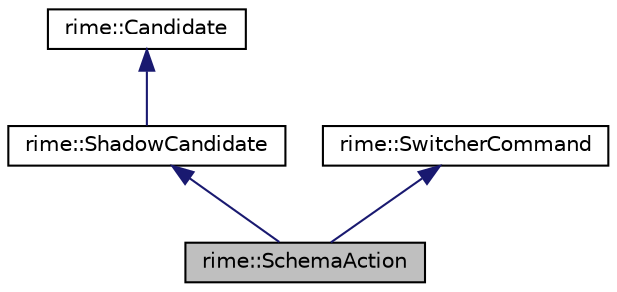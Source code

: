 digraph "rime::SchemaAction"
{
  edge [fontname="Helvetica",fontsize="10",labelfontname="Helvetica",labelfontsize="10"];
  node [fontname="Helvetica",fontsize="10",shape=record];
  Node1 [label="rime::SchemaAction",height=0.2,width=0.4,color="black", fillcolor="grey75", style="filled" fontcolor="black"];
  Node2 -> Node1 [dir="back",color="midnightblue",fontsize="10",style="solid",fontname="Helvetica"];
  Node2 [label="rime::ShadowCandidate",height=0.2,width=0.4,color="black", fillcolor="white", style="filled",URL="$a00175.html"];
  Node3 -> Node2 [dir="back",color="midnightblue",fontsize="10",style="solid",fontname="Helvetica"];
  Node3 [label="rime::Candidate",height=0.2,width=0.4,color="black", fillcolor="white", style="filled",URL="$a00011.html"];
  Node4 -> Node1 [dir="back",color="midnightblue",fontsize="10",style="solid",fontname="Helvetica"];
  Node4 [label="rime::SwitcherCommand",height=0.2,width=0.4,color="black", fillcolor="white", style="filled",URL="$a00195.html"];
}
